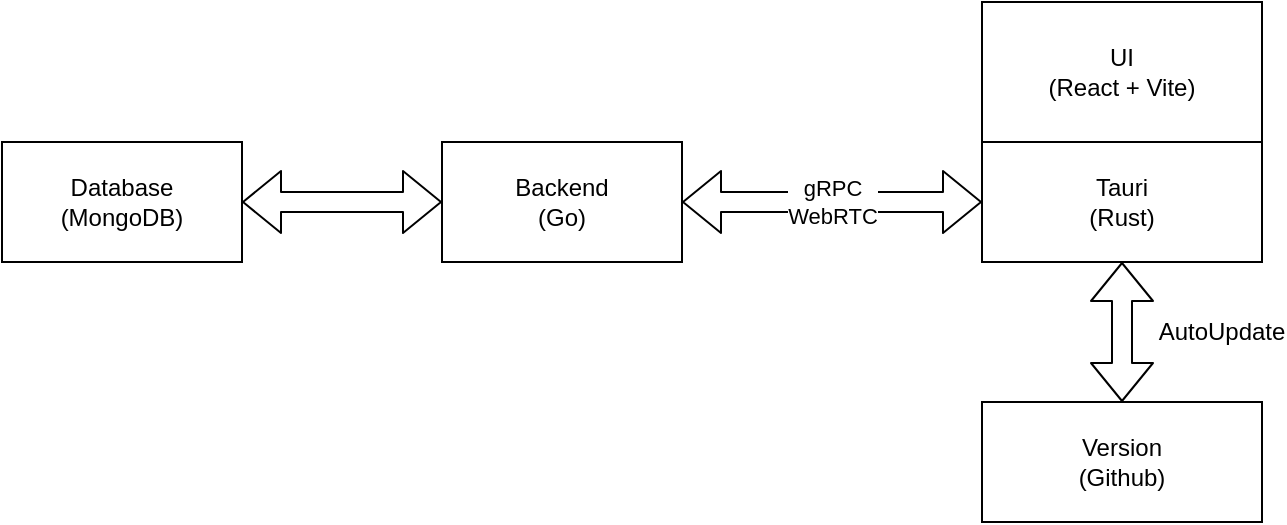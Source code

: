 <mxfile>
    <diagram id="xXFZ8juIF3PpZGIUKKO_" name="Page-1">
        <mxGraphModel dx="1129" dy="589" grid="1" gridSize="10" guides="1" tooltips="1" connect="1" arrows="1" fold="1" page="1" pageScale="1" pageWidth="850" pageHeight="1100" math="0" shadow="0">
            <root>
                <mxCell id="0"/>
                <mxCell id="1" parent="0"/>
                <mxCell id="5" value="UI&lt;br&gt;(React + Vite)" style="rounded=0;whiteSpace=wrap;html=1;" vertex="1" parent="1">
                    <mxGeometry x="590" y="190" width="140" height="70" as="geometry"/>
                </mxCell>
                <mxCell id="6" value="Tauri&lt;br&gt;(Rust)" style="rounded=0;whiteSpace=wrap;html=1;" vertex="1" parent="1">
                    <mxGeometry x="590" y="260" width="140" height="60" as="geometry"/>
                </mxCell>
                <mxCell id="7" value="Backend&lt;br&gt;(Go)" style="rounded=0;whiteSpace=wrap;html=1;" vertex="1" parent="1">
                    <mxGeometry x="320" y="260" width="120" height="60" as="geometry"/>
                </mxCell>
                <mxCell id="9" value="gRPC&lt;br&gt;WebRTC" style="shape=flexArrow;endArrow=classic;startArrow=classic;html=1;entryX=0;entryY=0.5;entryDx=0;entryDy=0;exitX=1;exitY=0.5;exitDx=0;exitDy=0;" edge="1" parent="1" source="7" target="6">
                    <mxGeometry width="100" height="100" relative="1" as="geometry">
                        <mxPoint x="450" y="350" as="sourcePoint"/>
                        <mxPoint x="550" y="250" as="targetPoint"/>
                    </mxGeometry>
                </mxCell>
                <mxCell id="10" value="Database&lt;br&gt;(MongoDB)" style="rounded=0;whiteSpace=wrap;html=1;" vertex="1" parent="1">
                    <mxGeometry x="100" y="260" width="120" height="60" as="geometry"/>
                </mxCell>
                <mxCell id="11" value="" style="shape=flexArrow;endArrow=classic;startArrow=classic;html=1;entryX=0;entryY=0.5;entryDx=0;entryDy=0;exitX=1;exitY=0.5;exitDx=0;exitDy=0;" edge="1" parent="1" source="10" target="7">
                    <mxGeometry width="100" height="100" relative="1" as="geometry">
                        <mxPoint x="390" y="340" as="sourcePoint"/>
                        <mxPoint x="490" y="240" as="targetPoint"/>
                    </mxGeometry>
                </mxCell>
                <mxCell id="12" value="" style="shape=flexArrow;endArrow=classic;startArrow=classic;html=1;entryX=0.5;entryY=1;entryDx=0;entryDy=0;" edge="1" parent="1" target="6">
                    <mxGeometry width="100" height="100" relative="1" as="geometry">
                        <mxPoint x="660" y="390" as="sourcePoint"/>
                        <mxPoint x="660" y="340" as="targetPoint"/>
                    </mxGeometry>
                </mxCell>
                <mxCell id="13" value="Version&lt;br&gt;(Github)" style="rounded=0;whiteSpace=wrap;html=1;" vertex="1" parent="1">
                    <mxGeometry x="590" y="390" width="140" height="60" as="geometry"/>
                </mxCell>
                <mxCell id="15" value="AutoUpdate" style="text;html=1;strokeColor=none;fillColor=none;align=center;verticalAlign=middle;whiteSpace=wrap;rounded=0;" vertex="1" parent="1">
                    <mxGeometry x="680" y="340" width="60" height="30" as="geometry"/>
                </mxCell>
            </root>
        </mxGraphModel>
    </diagram>
</mxfile>